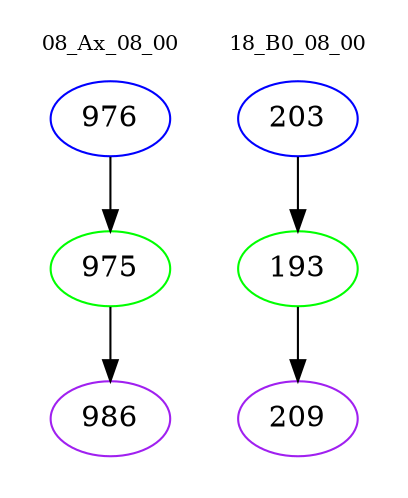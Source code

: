 digraph{
subgraph cluster_0 {
color = white
label = "08_Ax_08_00";
fontsize=10;
T0_976 [label="976", color="blue"]
T0_976 -> T0_975 [color="black"]
T0_975 [label="975", color="green"]
T0_975 -> T0_986 [color="black"]
T0_986 [label="986", color="purple"]
}
subgraph cluster_1 {
color = white
label = "18_B0_08_00";
fontsize=10;
T1_203 [label="203", color="blue"]
T1_203 -> T1_193 [color="black"]
T1_193 [label="193", color="green"]
T1_193 -> T1_209 [color="black"]
T1_209 [label="209", color="purple"]
}
}
